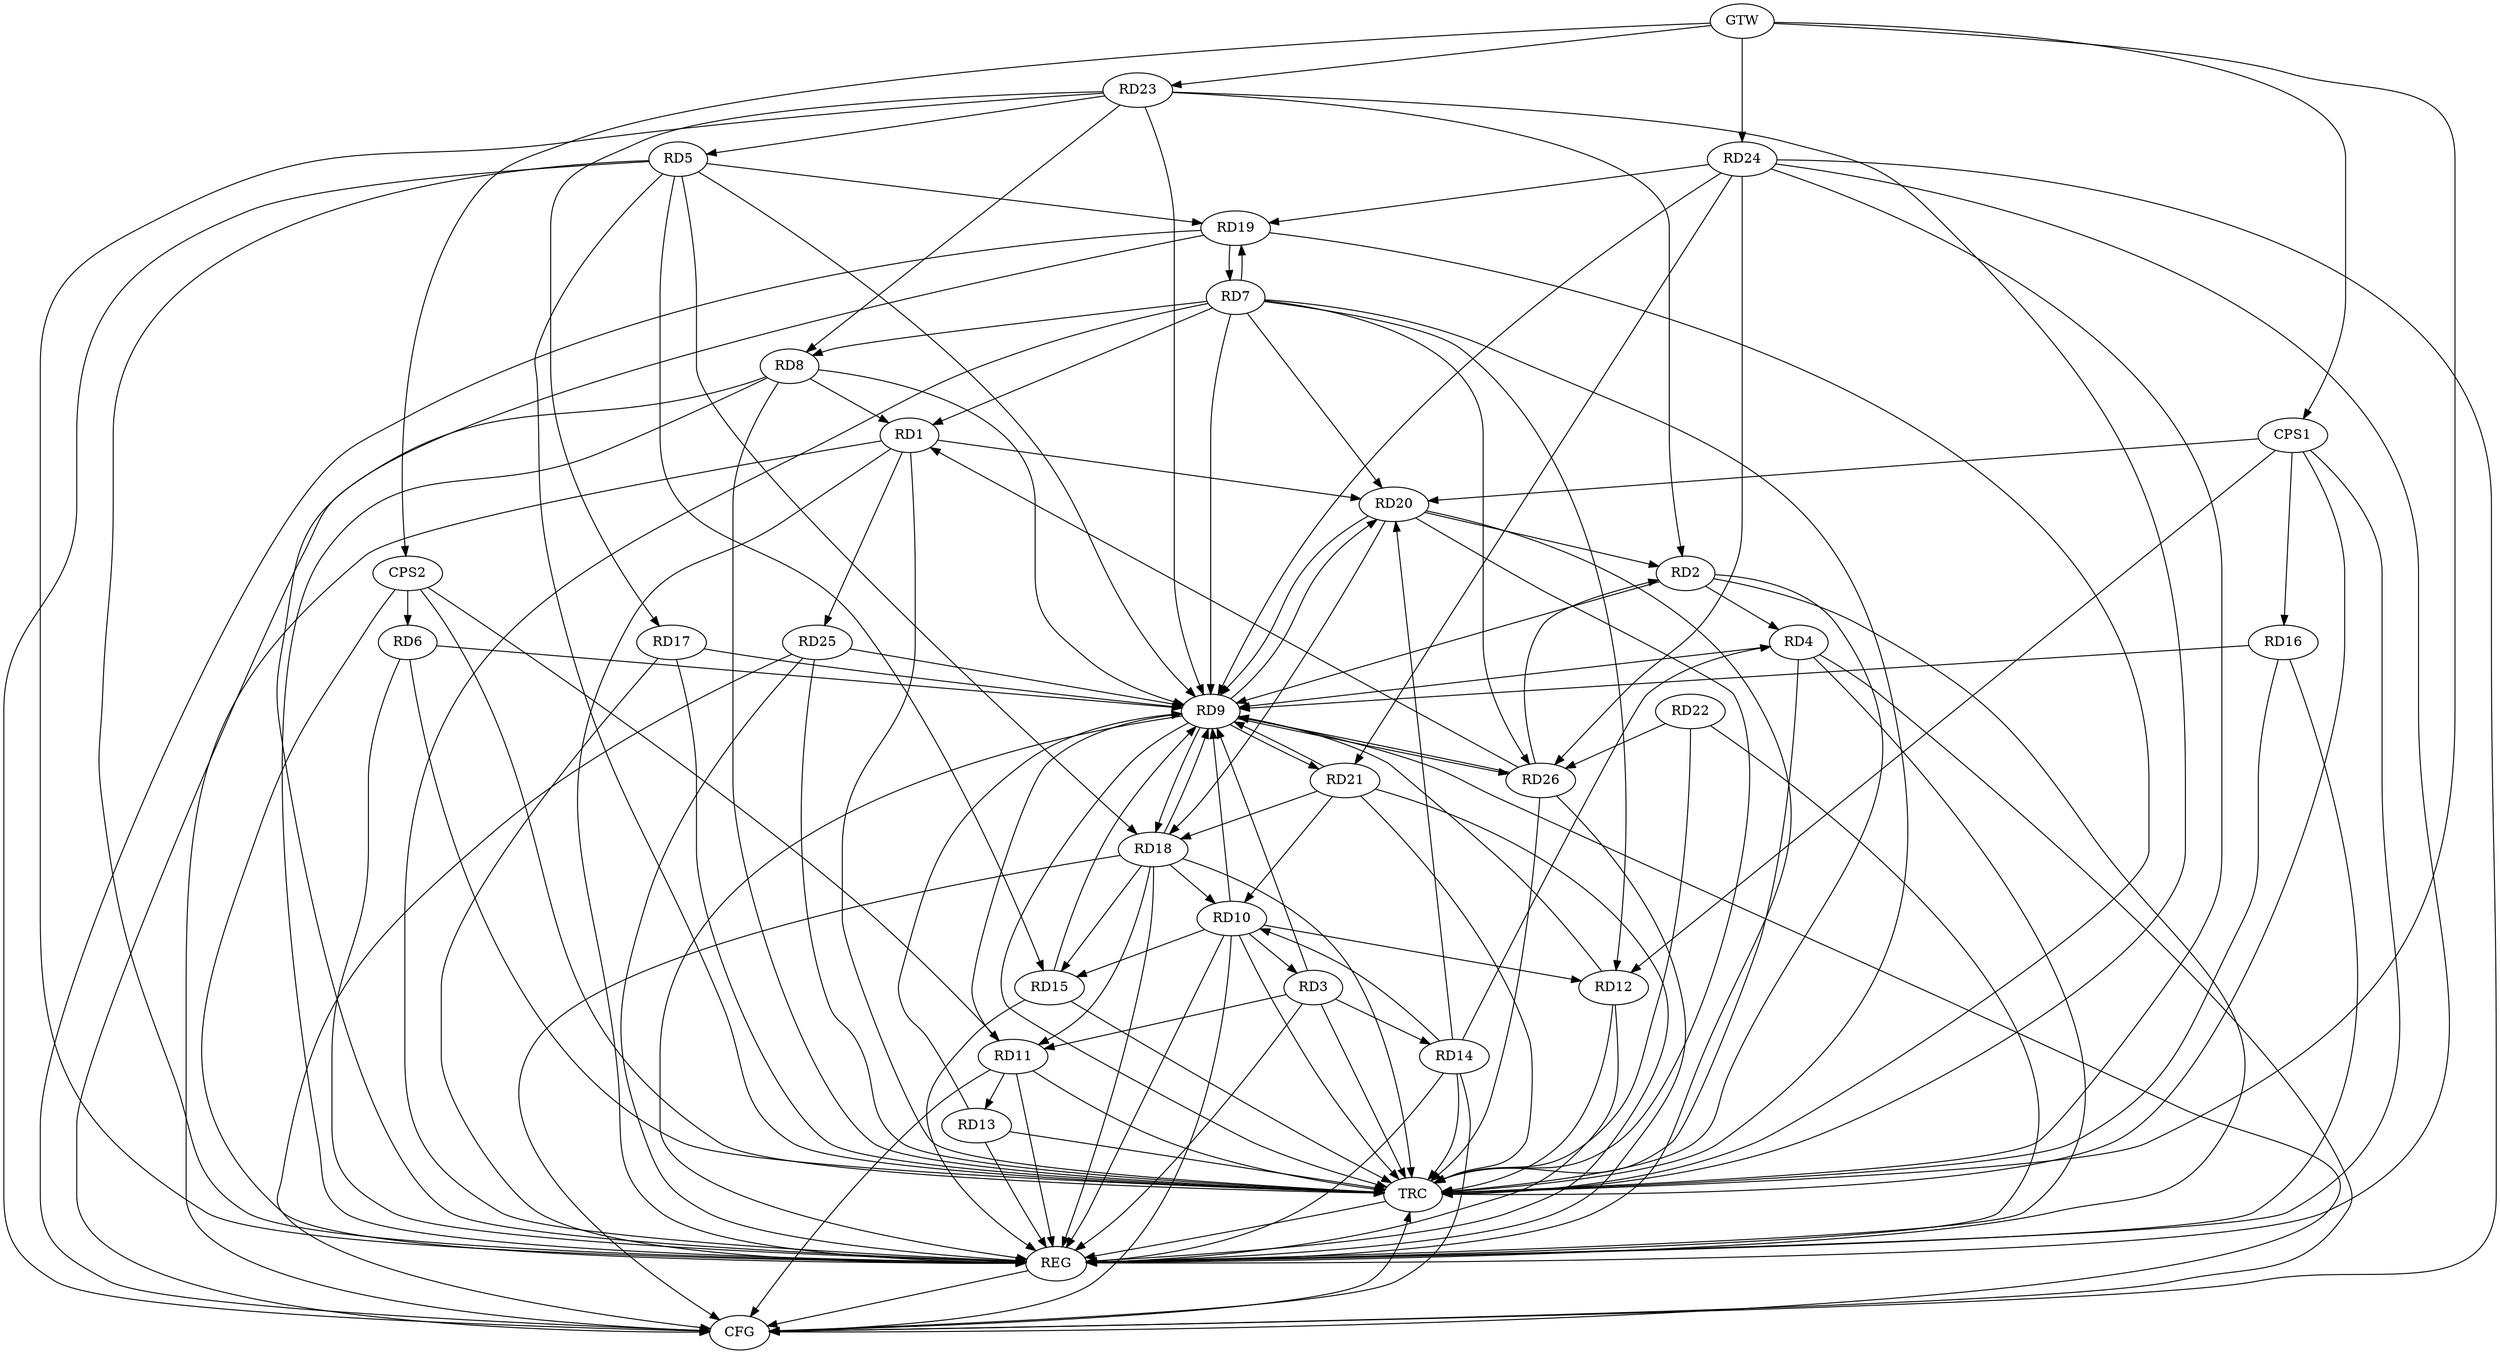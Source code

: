 strict digraph G {
  RD1 [ label="RD1" ];
  RD2 [ label="RD2" ];
  RD3 [ label="RD3" ];
  RD4 [ label="RD4" ];
  RD5 [ label="RD5" ];
  RD6 [ label="RD6" ];
  RD7 [ label="RD7" ];
  RD8 [ label="RD8" ];
  RD9 [ label="RD9" ];
  RD10 [ label="RD10" ];
  RD11 [ label="RD11" ];
  RD12 [ label="RD12" ];
  RD13 [ label="RD13" ];
  RD14 [ label="RD14" ];
  RD15 [ label="RD15" ];
  RD16 [ label="RD16" ];
  RD17 [ label="RD17" ];
  RD18 [ label="RD18" ];
  RD19 [ label="RD19" ];
  RD20 [ label="RD20" ];
  RD21 [ label="RD21" ];
  RD22 [ label="RD22" ];
  RD23 [ label="RD23" ];
  RD24 [ label="RD24" ];
  RD25 [ label="RD25" ];
  RD26 [ label="RD26" ];
  CPS1 [ label="CPS1" ];
  CPS2 [ label="CPS2" ];
  GTW [ label="GTW" ];
  REG [ label="REG" ];
  CFG [ label="CFG" ];
  TRC [ label="TRC" ];
  RD7 -> RD1;
  RD8 -> RD1;
  RD1 -> RD20;
  RD1 -> RD25;
  RD26 -> RD1;
  RD2 -> RD4;
  RD20 -> RD2;
  RD23 -> RD2;
  RD26 -> RD2;
  RD10 -> RD3;
  RD3 -> RD11;
  RD3 -> RD14;
  RD14 -> RD4;
  RD5 -> RD9;
  RD5 -> RD15;
  RD5 -> RD18;
  RD5 -> RD19;
  RD23 -> RD5;
  RD7 -> RD8;
  RD7 -> RD9;
  RD7 -> RD12;
  RD7 -> RD19;
  RD19 -> RD7;
  RD7 -> RD20;
  RD7 -> RD26;
  RD23 -> RD8;
  RD10 -> RD9;
  RD13 -> RD9;
  RD9 -> RD18;
  RD9 -> RD20;
  RD9 -> RD21;
  RD24 -> RD9;
  RD9 -> RD26;
  RD10 -> RD12;
  RD14 -> RD10;
  RD10 -> RD15;
  RD18 -> RD10;
  RD21 -> RD10;
  RD11 -> RD13;
  RD18 -> RD11;
  RD14 -> RD20;
  RD18 -> RD15;
  RD23 -> RD17;
  RD20 -> RD18;
  RD21 -> RD18;
  RD24 -> RD19;
  RD24 -> RD21;
  RD22 -> RD26;
  RD24 -> RD26;
  CPS1 -> RD12;
  CPS1 -> RD16;
  CPS1 -> RD20;
  CPS2 -> RD11;
  CPS2 -> RD6;
  GTW -> RD23;
  GTW -> RD24;
  GTW -> CPS1;
  GTW -> CPS2;
  RD1 -> REG;
  RD2 -> REG;
  RD3 -> REG;
  RD4 -> REG;
  RD5 -> REG;
  RD6 -> REG;
  RD7 -> REG;
  RD8 -> REG;
  RD9 -> REG;
  RD10 -> REG;
  RD11 -> REG;
  RD12 -> REG;
  RD13 -> REG;
  RD14 -> REG;
  RD15 -> REG;
  RD16 -> REG;
  RD17 -> REG;
  RD18 -> REG;
  RD19 -> REG;
  RD20 -> REG;
  RD21 -> REG;
  RD22 -> REG;
  RD23 -> REG;
  RD24 -> REG;
  RD25 -> REG;
  RD26 -> REG;
  CPS1 -> REG;
  CPS2 -> REG;
  RD11 -> CFG;
  RD25 -> CFG;
  RD14 -> CFG;
  RD9 -> CFG;
  RD19 -> CFG;
  RD10 -> CFG;
  RD24 -> CFG;
  RD4 -> CFG;
  RD5 -> CFG;
  RD8 -> CFG;
  RD1 -> CFG;
  RD18 -> CFG;
  REG -> CFG;
  RD1 -> TRC;
  RD2 -> TRC;
  RD3 -> TRC;
  RD4 -> TRC;
  RD5 -> TRC;
  RD6 -> TRC;
  RD7 -> TRC;
  RD8 -> TRC;
  RD9 -> TRC;
  RD10 -> TRC;
  RD11 -> TRC;
  RD12 -> TRC;
  RD13 -> TRC;
  RD14 -> TRC;
  RD15 -> TRC;
  RD16 -> TRC;
  RD17 -> TRC;
  RD18 -> TRC;
  RD19 -> TRC;
  RD20 -> TRC;
  RD21 -> TRC;
  RD22 -> TRC;
  RD23 -> TRC;
  RD24 -> TRC;
  RD25 -> TRC;
  RD26 -> TRC;
  CPS1 -> TRC;
  CPS2 -> TRC;
  GTW -> TRC;
  CFG -> TRC;
  TRC -> REG;
  RD12 -> RD9;
  RD18 -> RD9;
  RD21 -> RD9;
  RD6 -> RD9;
  RD8 -> RD9;
  RD26 -> RD9;
  RD25 -> RD9;
  RD2 -> RD9;
  RD23 -> RD9;
  RD20 -> RD9;
  RD3 -> RD9;
  RD16 -> RD9;
  RD15 -> RD9;
  RD17 -> RD9;
  RD4 -> RD9;
  RD11 -> RD9;
}

